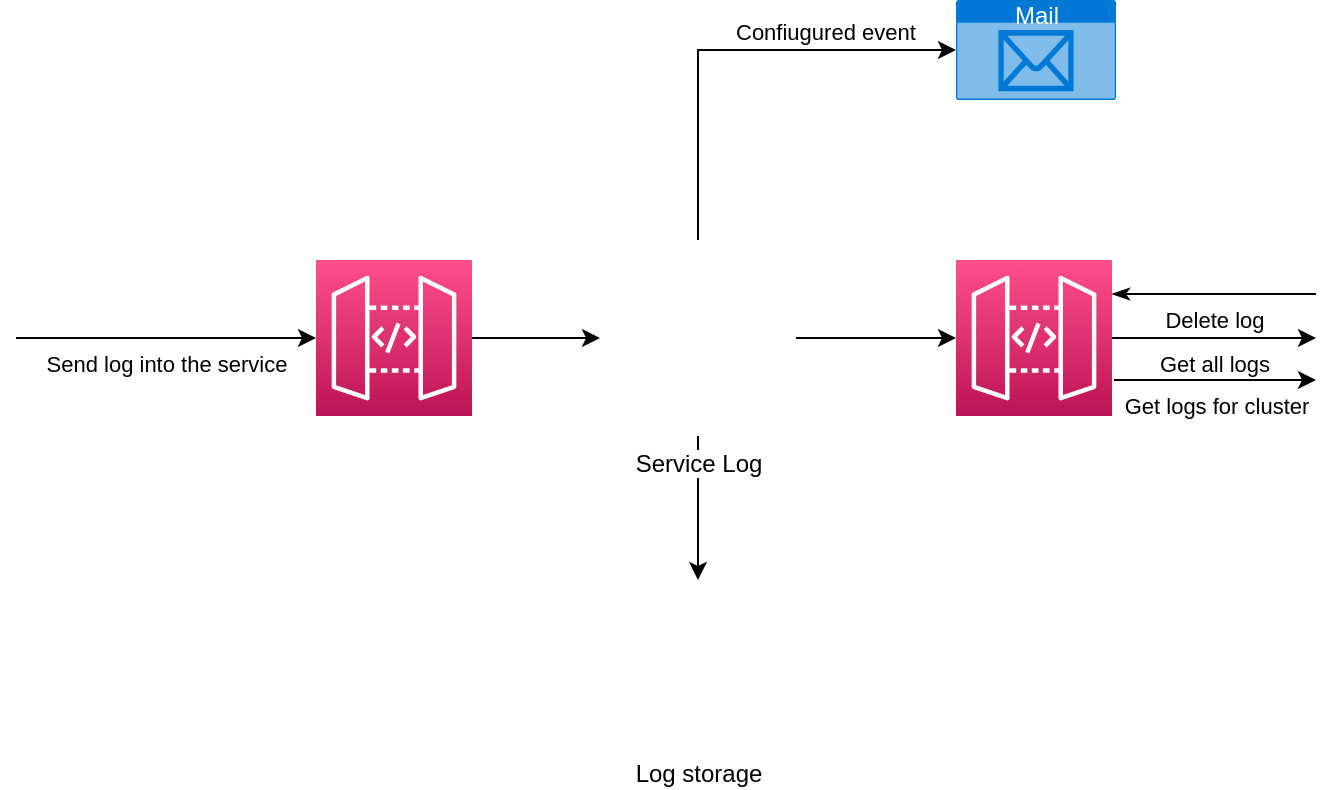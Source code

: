 <mxfile version="20.0.4" type="device"><diagram id="6AZekw6JBHyPBypbp1Px" name="Page-1"><mxGraphModel dx="1262" dy="685" grid="1" gridSize="10" guides="1" tooltips="1" connect="1" arrows="1" fold="1" page="1" pageScale="1" pageWidth="850" pageHeight="1100" math="0" shadow="0"><root><mxCell id="0"/><mxCell id="1" parent="0"/><mxCell id="kTE4NfnDNk8ALFitWbDs-3" value="" style="edgeStyle=none;rounded=0;orthogonalLoop=1;jettySize=auto;html=1;" edge="1" parent="1" source="kTE4NfnDNk8ALFitWbDs-1" target="kTE4NfnDNk8ALFitWbDs-2"><mxGeometry relative="1" as="geometry"/></mxCell><mxCell id="kTE4NfnDNk8ALFitWbDs-8" value="" style="edgeStyle=none;rounded=0;orthogonalLoop=1;jettySize=auto;html=1;" edge="1" parent="1" source="kTE4NfnDNk8ALFitWbDs-1" target="kTE4NfnDNk8ALFitWbDs-7"><mxGeometry relative="1" as="geometry"/></mxCell><mxCell id="kTE4NfnDNk8ALFitWbDs-17" value="Confiugured event" style="edgeStyle=orthogonalEdgeStyle;rounded=0;orthogonalLoop=1;jettySize=auto;html=1;exitX=0.5;exitY=0;exitDx=0;exitDy=0;entryX=0;entryY=0.5;entryDx=0;entryDy=0;entryPerimeter=0;startArrow=none;startFill=0;endArrow=classic;endFill=1;labelPosition=right;verticalLabelPosition=top;align=left;verticalAlign=bottom;" edge="1" parent="1" source="kTE4NfnDNk8ALFitWbDs-1" target="kTE4NfnDNk8ALFitWbDs-14"><mxGeometry relative="1" as="geometry"/></mxCell><mxCell id="kTE4NfnDNk8ALFitWbDs-1" value="Service Log" style="shape=image;html=1;verticalAlign=top;verticalLabelPosition=bottom;labelBackgroundColor=#ffffff;imageAspect=0;aspect=fixed;image=https://cdn2.iconfinder.com/data/icons/circle-icons-1/64/loading-128.png" vertex="1" parent="1"><mxGeometry x="382" y="280" width="98" height="98" as="geometry"/></mxCell><mxCell id="kTE4NfnDNk8ALFitWbDs-2" value="Log storage" style="shape=image;html=1;verticalAlign=top;verticalLabelPosition=bottom;labelBackgroundColor=#ffffff;imageAspect=0;aspect=fixed;image=https://cdn3.iconfinder.com/data/icons/UltimateGnome/128x128/devices/3floppy_unmount.png" vertex="1" parent="1"><mxGeometry x="389.5" y="450" width="83" height="83" as="geometry"/></mxCell><mxCell id="kTE4NfnDNk8ALFitWbDs-5" value="" style="edgeStyle=none;rounded=0;orthogonalLoop=1;jettySize=auto;html=1;" edge="1" parent="1" source="kTE4NfnDNk8ALFitWbDs-4" target="kTE4NfnDNk8ALFitWbDs-1"><mxGeometry relative="1" as="geometry"/></mxCell><mxCell id="kTE4NfnDNk8ALFitWbDs-4" value="" style="sketch=0;points=[[0,0,0],[0.25,0,0],[0.5,0,0],[0.75,0,0],[1,0,0],[0,1,0],[0.25,1,0],[0.5,1,0],[0.75,1,0],[1,1,0],[0,0.25,0],[0,0.5,0],[0,0.75,0],[1,0.25,0],[1,0.5,0],[1,0.75,0]];outlineConnect=0;fontColor=#232F3E;gradientColor=#FF4F8B;gradientDirection=north;fillColor=#BC1356;strokeColor=#ffffff;dashed=0;verticalLabelPosition=bottom;verticalAlign=top;align=center;html=1;fontSize=12;fontStyle=0;aspect=fixed;shape=mxgraph.aws4.resourceIcon;resIcon=mxgraph.aws4.api_gateway;" vertex="1" parent="1"><mxGeometry x="240" y="290" width="78" height="78" as="geometry"/></mxCell><mxCell id="kTE4NfnDNk8ALFitWbDs-6" value="Send log into the service" style="endArrow=classic;html=1;rounded=0;entryX=0;entryY=0.5;entryDx=0;entryDy=0;entryPerimeter=0;labelPosition=center;verticalLabelPosition=bottom;align=center;verticalAlign=top;" edge="1" parent="1" target="kTE4NfnDNk8ALFitWbDs-4"><mxGeometry width="50" height="50" relative="1" as="geometry"><mxPoint x="90" y="329" as="sourcePoint"/><mxPoint x="450" y="330" as="targetPoint"/></mxGeometry></mxCell><mxCell id="kTE4NfnDNk8ALFitWbDs-10" value="Get all logs" style="edgeStyle=none;rounded=0;orthogonalLoop=1;jettySize=auto;html=1;labelPosition=center;verticalLabelPosition=bottom;align=center;verticalAlign=top;" edge="1" parent="1" source="kTE4NfnDNk8ALFitWbDs-7"><mxGeometry relative="1" as="geometry"><mxPoint x="740" y="329" as="targetPoint"/></mxGeometry></mxCell><mxCell id="kTE4NfnDNk8ALFitWbDs-7" value="" style="sketch=0;points=[[0,0,0],[0.25,0,0],[0.5,0,0],[0.75,0,0],[1,0,0],[0,1,0],[0.25,1,0],[0.5,1,0],[0.75,1,0],[1,1,0],[0,0.25,0],[0,0.5,0],[0,0.75,0],[1,0.25,0],[1,0.5,0],[1,0.75,0]];outlineConnect=0;fontColor=#232F3E;gradientColor=#FF4F8B;gradientDirection=north;fillColor=#BC1356;strokeColor=#ffffff;dashed=0;verticalLabelPosition=bottom;verticalAlign=top;align=center;html=1;fontSize=12;fontStyle=0;aspect=fixed;shape=mxgraph.aws4.resourceIcon;resIcon=mxgraph.aws4.api_gateway;" vertex="1" parent="1"><mxGeometry x="560" y="290" width="78" height="78" as="geometry"/></mxCell><mxCell id="kTE4NfnDNk8ALFitWbDs-12" value="Delete log" style="edgeStyle=none;rounded=0;orthogonalLoop=1;jettySize=auto;html=1;labelPosition=center;verticalLabelPosition=bottom;align=center;verticalAlign=top;startArrow=classicThin;startFill=1;endArrow=none;endFill=0;" edge="1" parent="1"><mxGeometry relative="1" as="geometry"><mxPoint x="638" y="307" as="sourcePoint"/><mxPoint x="740" y="307" as="targetPoint"/></mxGeometry></mxCell><mxCell id="kTE4NfnDNk8ALFitWbDs-13" value="Get logs for cluster" style="edgeStyle=none;rounded=0;orthogonalLoop=1;jettySize=auto;html=1;labelPosition=center;verticalLabelPosition=bottom;align=center;verticalAlign=top;" edge="1" parent="1"><mxGeometry relative="1" as="geometry"><mxPoint x="639" y="350" as="sourcePoint"/><mxPoint x="740" y="350" as="targetPoint"/></mxGeometry></mxCell><mxCell id="kTE4NfnDNk8ALFitWbDs-14" value="Mail" style="html=1;strokeColor=none;fillColor=#0079D6;labelPosition=center;verticalLabelPosition=middle;verticalAlign=top;align=center;fontSize=12;outlineConnect=0;spacingTop=-6;fontColor=#FFFFFF;sketch=0;shape=mxgraph.sitemap.mail;" vertex="1" parent="1"><mxGeometry x="560" y="160" width="80" height="50" as="geometry"/></mxCell></root></mxGraphModel></diagram></mxfile>